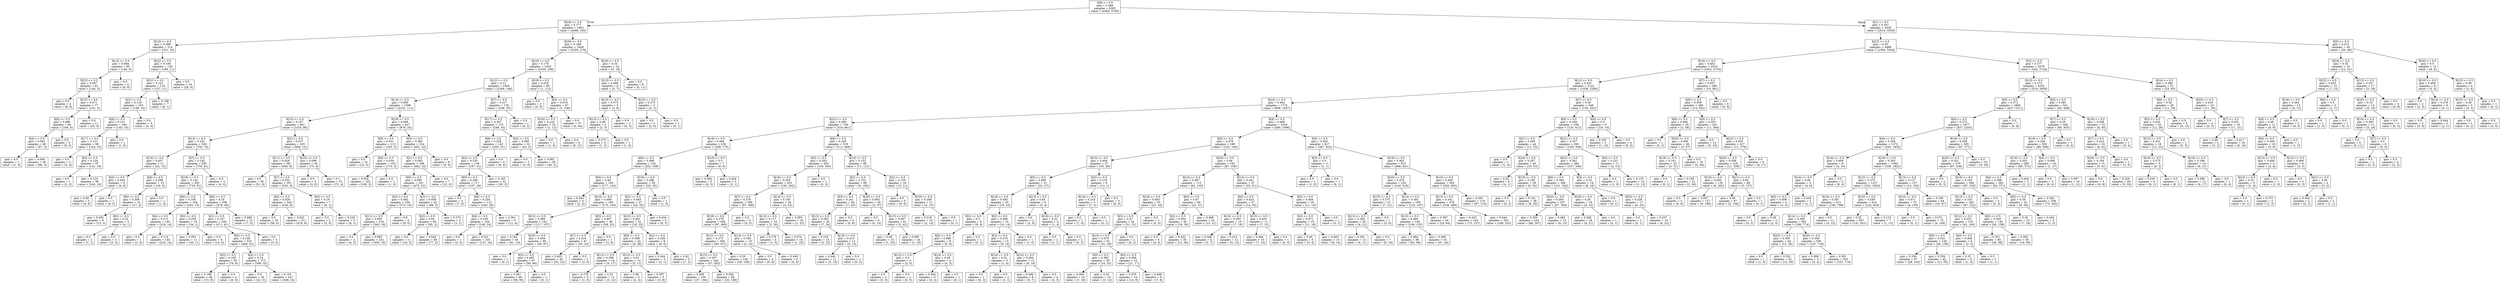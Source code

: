 digraph Tree {
node [shape=box] ;
0 [label="X[9] <= 0.5\ngini = 0.489\nsamples = 6393\nvalue = [4300, 5795]"] ;
1 [label="X[24] <= 0.5\ngini = 0.177\nsamples = 1863\nvalue = [2686, 292]"] ;
0 -> 1 [labeldistance=2.5, labelangle=45, headlabel="True"] ;
2 [label="X[13] <= 0.5\ngini = 0.088\nsamples = 214\nvalue = [331, 16]"] ;
1 -> 2 ;
3 [label="X[12] <= 0.5\ngini = 0.064\nsamples = 85\nvalue = [146, 5]"] ;
2 -> 3 ;
4 [label="X[23] <= 0.5\ngini = 0.067\nsamples = 81\nvalue = [140, 5]"] ;
3 -> 4 ;
5 [label="gini = 0.0\nsamples = 4\nvalue = [9, 0]"] ;
4 -> 5 ;
6 [label="X[15] <= 0.5\ngini = 0.071\nsamples = 77\nvalue = [131, 5]"] ;
4 -> 6 ;
7 [label="X[6] <= 0.5\ngini = 0.086\nsamples = 66\nvalue = [106, 5]"] ;
6 -> 7 ;
8 [label="X[4] <= 0.5\ngini = 0.093\nsamples = 60\nvalue = [97, 5]"] ;
7 -> 8 ;
9 [label="gini = 0.0\nsamples = 1\nvalue = [1, 0]"] ;
8 -> 9 ;
10 [label="gini = 0.094\nsamples = 59\nvalue = [96, 5]"] ;
8 -> 10 ;
11 [label="gini = 0.0\nsamples = 6\nvalue = [9, 0]"] ;
7 -> 11 ;
12 [label="gini = 0.0\nsamples = 11\nvalue = [25, 0]"] ;
6 -> 12 ;
13 [label="gini = 0.0\nsamples = 4\nvalue = [6, 0]"] ;
3 -> 13 ;
14 [label="X[22] <= 0.5\ngini = 0.106\nsamples = 129\nvalue = [185, 11]"] ;
2 -> 14 ;
15 [label="X[21] <= 0.5\ngini = 0.122\nsamples = 110\nvalue = [157, 11]"] ;
14 -> 15 ;
16 [label="X[2] <= 0.5\ngini = 0.118\nsamples = 103\nvalue = [149, 10]"] ;
15 -> 16 ;
17 [label="X[6] <= 0.5\ngini = 0.121\nsamples = 100\nvalue = [145, 10]"] ;
16 -> 17 ;
18 [label="X[17] <= 0.5\ngini = 0.121\nsamples = 99\nvalue = [144, 10]"] ;
17 -> 18 ;
19 [label="gini = 0.0\nsamples = 2\nvalue = [3, 0]"] ;
18 -> 19 ;
20 [label="X[4] <= 0.5\ngini = 0.124\nsamples = 97\nvalue = [141, 10]"] ;
18 -> 20 ;
21 [label="gini = 0.0\nsamples = 1\nvalue = [1, 0]"] ;
20 -> 21 ;
22 [label="gini = 0.124\nsamples = 96\nvalue = [140, 10]"] ;
20 -> 22 ;
23 [label="gini = 0.0\nsamples = 1\nvalue = [1, 0]"] ;
17 -> 23 ;
24 [label="gini = 0.0\nsamples = 3\nvalue = [4, 0]"] ;
16 -> 24 ;
25 [label="gini = 0.198\nsamples = 7\nvalue = [8, 1]"] ;
15 -> 25 ;
26 [label="gini = 0.0\nsamples = 19\nvalue = [28, 0]"] ;
14 -> 26 ;
27 [label="X[20] <= 0.5\ngini = 0.188\nsamples = 1649\nvalue = [2355, 276]"] ;
1 -> 27 ;
28 [label="X[10] <= 0.5\ngini = 0.178\nsamples = 1633\nvalue = [2350, 258]"] ;
27 -> 28 ;
29 [label="X[12] <= 0.5\ngini = 0.11\nsamples = 1564\nvalue = [2349, 146]"] ;
28 -> 29 ;
30 [label="X[14] <= 0.5\ngini = 0.095\nsamples = 1388\nvalue = [2101, 111]"] ;
29 -> 30 ;
31 [label="X[15] <= 0.5\ngini = 0.107\nsamples = 961\nvalue = [1425, 86]"] ;
30 -> 31 ;
32 [label="X[13] <= 0.5\ngini = 0.161\nsamples = 526\nvalue = [756, 73]"] ;
31 -> 32 ;
33 [label="X[19] <= 0.5\ngini = 0.457\nsamples = 21\nvalue = [22, 12]"] ;
32 -> 33 ;
34 [label="X[2] <= 0.5\ngini = 0.444\nsamples = 6\nvalue = [4, 8]"] ;
33 -> 34 ;
35 [label="gini = 0.48\nsamples = 5\nvalue = [4, 6]"] ;
34 -> 35 ;
36 [label="gini = 0.0\nsamples = 1\nvalue = [0, 2]"] ;
34 -> 36 ;
37 [label="X[8] <= 0.5\ngini = 0.298\nsamples = 15\nvalue = [18, 4]"] ;
33 -> 37 ;
38 [label="X[6] <= 0.5\ngini = 0.308\nsamples = 14\nvalue = [17, 4]"] ;
37 -> 38 ;
39 [label="gini = 0.305\nsamples = 9\nvalue = [13, 3]"] ;
38 -> 39 ;
40 [label="X[0] <= 0.5\ngini = 0.32\nsamples = 5\nvalue = [4, 1]"] ;
38 -> 40 ;
41 [label="gini = 0.5\nsamples = 2\nvalue = [1, 1]"] ;
40 -> 41 ;
42 [label="gini = 0.0\nsamples = 3\nvalue = [3, 0]"] ;
40 -> 42 ;
43 [label="gini = 0.0\nsamples = 1\nvalue = [1, 0]"] ;
37 -> 43 ;
44 [label="X[7] <= 0.5\ngini = 0.142\nsamples = 505\nvalue = [734, 61]"] ;
32 -> 44 ;
45 [label="X[19] <= 0.5\ngini = 0.142\nsamples = 502\nvalue = [730, 61]"] ;
44 -> 45 ;
46 [label="X[6] <= 0.5\ngini = 0.106\nsamples = 164\nvalue = [252, 15]"] ;
45 -> 46 ;
47 [label="X[4] <= 0.5\ngini = 0.113\nsamples = 145\nvalue = [218, 14]"] ;
46 -> 47 ;
48 [label="gini = 0.0\nsamples = 1\nvalue = [2, 0]"] ;
47 -> 48 ;
49 [label="gini = 0.114\nsamples = 144\nvalue = [216, 14]"] ;
47 -> 49 ;
50 [label="X[0] <= 0.5\ngini = 0.056\nsamples = 19\nvalue = [34, 1]"] ;
46 -> 50 ;
51 [label="gini = 0.091\nsamples = 11\nvalue = [20, 1]"] ;
50 -> 51 ;
52 [label="gini = 0.0\nsamples = 8\nvalue = [14, 0]"] ;
50 -> 52 ;
53 [label="X[8] <= 0.5\ngini = 0.16\nsamples = 338\nvalue = [478, 46]"] ;
45 -> 53 ;
54 [label="X[1] <= 0.5\ngini = 0.147\nsamples = 326\nvalue = [471, 41]"] ;
53 -> 54 ;
55 [label="X[0] <= 0.5\ngini = 0.148\nsamples = 323\nvalue = [468, 41]"] ;
54 -> 55 ;
56 [label="X[3] <= 0.5\ngini = 0.185\nsamples = 50\nvalue = [78, 9]"] ;
55 -> 56 ;
57 [label="gini = 0.198\nsamples = 46\nvalue = [72, 9]"] ;
56 -> 57 ;
58 [label="gini = 0.0\nsamples = 4\nvalue = [6, 0]"] ;
56 -> 58 ;
59 [label="X[4] <= 0.5\ngini = 0.14\nsamples = 273\nvalue = [390, 32]"] ;
55 -> 59 ;
60 [label="gini = 0.0\nsamples = 26\nvalue = [41, 0]"] ;
59 -> 60 ;
61 [label="gini = 0.154\nsamples = 247\nvalue = [349, 32]"] ;
59 -> 61 ;
62 [label="gini = 0.0\nsamples = 3\nvalue = [3, 0]"] ;
54 -> 62 ;
63 [label="gini = 0.486\nsamples = 12\nvalue = [7, 5]"] ;
53 -> 63 ;
64 [label="gini = 0.0\nsamples = 3\nvalue = [4, 0]"] ;
44 -> 64 ;
65 [label="X[2] <= 0.5\ngini = 0.037\nsamples = 435\nvalue = [669, 13]"] ;
31 -> 65 ;
66 [label="X[11] <= 0.5\ngini = 0.029\nsamples = 381\nvalue = [594, 9]"] ;
65 -> 66 ;
67 [label="gini = 0.0\nsamples = 30\nvalue = [51, 0]"] ;
66 -> 67 ;
68 [label="X[7] <= 0.5\ngini = 0.032\nsamples = 351\nvalue = [543, 9]"] ;
66 -> 68 ;
69 [label="X[4] <= 0.5\ngini = 0.029\nsamples = 344\nvalue = [534, 8]"] ;
68 -> 69 ;
70 [label="gini = 0.0\nsamples = 33\nvalue = [56, 0]"] ;
69 -> 70 ;
71 [label="gini = 0.032\nsamples = 311\nvalue = [478, 8]"] ;
69 -> 71 ;
72 [label="X[0] <= 0.5\ngini = 0.18\nsamples = 7\nvalue = [9, 1]"] ;
68 -> 72 ;
73 [label="gini = 0.0\nsamples = 2\nvalue = [3, 0]"] ;
72 -> 73 ;
74 [label="gini = 0.245\nsamples = 5\nvalue = [6, 1]"] ;
72 -> 74 ;
75 [label="X[19] <= 0.5\ngini = 0.096\nsamples = 54\nvalue = [75, 4]"] ;
65 -> 75 ;
76 [label="gini = 0.0\nsamples = 3\nvalue = [3, 0]"] ;
75 -> 76 ;
77 [label="gini = 0.1\nsamples = 51\nvalue = [72, 4]"] ;
75 -> 77 ;
78 [label="X[19] <= 0.5\ngini = 0.069\nsamples = 427\nvalue = [676, 25]"] ;
30 -> 78 ;
79 [label="X[0] <= 0.5\ngini = 0.031\nsamples = 113\nvalue = [185, 3]"] ;
78 -> 79 ;
80 [label="gini = 0.0\nsamples = 10\nvalue = [15, 0]"] ;
79 -> 80 ;
81 [label="X[6] <= 0.5\ngini = 0.034\nsamples = 103\nvalue = [170, 3]"] ;
79 -> 81 ;
82 [label="gini = 0.034\nsamples = 102\nvalue = [169, 3]"] ;
81 -> 82 ;
83 [label="gini = 0.0\nsamples = 1\nvalue = [1, 0]"] ;
81 -> 83 ;
84 [label="X[5] <= 0.5\ngini = 0.082\nsamples = 314\nvalue = [491, 22]"] ;
78 -> 84 ;
85 [label="X[1] <= 0.5\ngini = 0.083\nsamples = 308\nvalue = [482, 22]"] ;
84 -> 85 ;
86 [label="X[6] <= 0.5\ngini = 0.085\nsamples = 301\nvalue = [470, 22]"] ;
85 -> 86 ;
87 [label="X[3] <= 0.5\ngini = 0.092\nsamples = 239\nvalue = [372, 19]"] ;
86 -> 87 ;
88 [label="X[11] <= 0.5\ngini = 0.095\nsamples = 234\nvalue = [363, 19]"] ;
87 -> 88 ;
89 [label="gini = 0.0\nsamples = 2\nvalue = [4, 0]"] ;
88 -> 89 ;
90 [label="gini = 0.095\nsamples = 232\nvalue = [359, 19]"] ;
88 -> 90 ;
91 [label="gini = 0.0\nsamples = 5\nvalue = [9, 0]"] ;
87 -> 91 ;
92 [label="X[3] <= 0.5\ngini = 0.058\nsamples = 62\nvalue = [98, 3]"] ;
86 -> 92 ;
93 [label="X[2] <= 0.5\ngini = 0.04\nsamples = 60\nvalue = [95, 2]"] ;
92 -> 93 ;
94 [label="gini = 0.0\nsamples = 11\nvalue = [18, 0]"] ;
93 -> 94 ;
95 [label="gini = 0.049\nsamples = 49\nvalue = [77, 2]"] ;
93 -> 95 ;
96 [label="gini = 0.375\nsamples = 2\nvalue = [3, 1]"] ;
92 -> 96 ;
97 [label="gini = 0.0\nsamples = 7\nvalue = [12, 0]"] ;
85 -> 97 ;
98 [label="gini = 0.0\nsamples = 6\nvalue = [9, 0]"] ;
84 -> 98 ;
99 [label="X[7] <= 0.5\ngini = 0.217\nsamples = 176\nvalue = [248, 35]"] ;
29 -> 99 ;
100 [label="X[17] <= 0.5\ngini = 0.207\nsamples = 175\nvalue = [248, 33]"] ;
99 -> 100 ;
101 [label="X[8] <= 0.5\ngini = 0.228\nsamples = 143\nvalue = [205, 31]"] ;
100 -> 101 ;
102 [label="X[2] <= 0.5\ngini = 0.235\nsamples = 138\nvalue = [197, 31]"] ;
101 -> 102 ;
103 [label="X[0] <= 0.5\ngini = 0.246\nsamples = 117\nvalue = [167, 28]"] ;
102 -> 103 ;
104 [label="gini = 0.0\nsamples = 4\nvalue = [7, 0]"] ;
103 -> 104 ;
105 [label="X[6] <= 0.5\ngini = 0.254\nsamples = 113\nvalue = [160, 28]"] ;
103 -> 105 ;
106 [label="X[4] <= 0.5\ngini = 0.239\nsamples = 104\nvalue = [149, 24]"] ;
105 -> 106 ;
107 [label="gini = 0.0\nsamples = 1\nvalue = [2, 0]"] ;
106 -> 107 ;
108 [label="gini = 0.241\nsamples = 103\nvalue = [147, 24]"] ;
106 -> 108 ;
109 [label="gini = 0.391\nsamples = 9\nvalue = [11, 4]"] ;
105 -> 109 ;
110 [label="gini = 0.165\nsamples = 21\nvalue = [30, 3]"] ;
102 -> 110 ;
111 [label="gini = 0.0\nsamples = 5\nvalue = [8, 0]"] ;
101 -> 111 ;
112 [label="X[4] <= 0.5\ngini = 0.085\nsamples = 32\nvalue = [43, 2]"] ;
100 -> 112 ;
113 [label="gini = 0.0\nsamples = 3\nvalue = [3, 0]"] ;
112 -> 113 ;
114 [label="gini = 0.091\nsamples = 29\nvalue = [40, 2]"] ;
112 -> 114 ;
115 [label="gini = 0.0\nsamples = 1\nvalue = [0, 2]"] ;
99 -> 115 ;
116 [label="X[19] <= 0.5\ngini = 0.018\nsamples = 69\nvalue = [1, 112]"] ;
28 -> 116 ;
117 [label="gini = 0.0\nsamples = 2\nvalue = [0, 6]"] ;
116 -> 117 ;
118 [label="X[0] <= 0.5\ngini = 0.019\nsamples = 67\nvalue = [1, 106]"] ;
116 -> 118 ;
119 [label="X[16] <= 0.5\ngini = 0.142\nsamples = 10\nvalue = [1, 12]"] ;
118 -> 119 ;
120 [label="gini = 0.0\nsamples = 1\nvalue = [1, 0]"] ;
119 -> 120 ;
121 [label="gini = 0.0\nsamples = 9\nvalue = [0, 12]"] ;
119 -> 121 ;
122 [label="gini = 0.0\nsamples = 57\nvalue = [0, 94]"] ;
118 -> 122 ;
123 [label="X[16] <= 0.5\ngini = 0.34\nsamples = 16\nvalue = [5, 18]"] ;
27 -> 123 ;
124 [label="X[15] <= 0.5\ngini = 0.486\nsamples = 8\nvalue = [5, 7]"] ;
123 -> 124 ;
125 [label="X[10] <= 0.5\ngini = 0.375\nsamples = 5\nvalue = [2, 6]"] ;
124 -> 125 ;
126 [label="X[13] <= 0.5\ngini = 0.48\nsamples = 3\nvalue = [2, 3]"] ;
125 -> 126 ;
127 [label="gini = 0.375\nsamples = 2\nvalue = [1, 3]"] ;
126 -> 127 ;
128 [label="gini = 0.0\nsamples = 1\nvalue = [1, 0]"] ;
126 -> 128 ;
129 [label="gini = 0.0\nsamples = 2\nvalue = [0, 3]"] ;
125 -> 129 ;
130 [label="X[10] <= 0.5\ngini = 0.375\nsamples = 3\nvalue = [3, 1]"] ;
124 -> 130 ;
131 [label="gini = 0.0\nsamples = 2\nvalue = [3, 0]"] ;
130 -> 131 ;
132 [label="gini = 0.0\nsamples = 1\nvalue = [0, 1]"] ;
130 -> 132 ;
133 [label="gini = 0.0\nsamples = 8\nvalue = [0, 11]"] ;
123 -> 133 ;
134 [label="X[1] <= 0.5\ngini = 0.351\nsamples = 4530\nvalue = [1614, 5503]"] ;
0 -> 134 [labeldistance=2.5, labelangle=-45, headlabel="False"] ;
135 [label="X[23] <= 0.5\ngini = 0.35\nsamples = 4486\nvalue = [1594, 5454]"] ;
134 -> 135 ;
136 [label="X[16] <= 0.5\ngini = 0.402\nsamples = 2410\nvalue = [1052, 2730]"] ;
135 -> 136 ;
137 [label="X[12] <= 0.5\ngini = 0.431\nsamples = 2122\nvalue = [1038, 2269]"] ;
136 -> 137 ;
138 [label="X[24] <= 0.5\ngini = 0.442\nsamples = 1774\nvalue = [908, 1847]"] ;
137 -> 138 ;
139 [label="X[22] <= 0.5\ngini = 0.399\nsamples = 758\nvalue = [319, 841]"] ;
138 -> 139 ;
140 [label="X[18] <= 0.5\ngini = 0.496\nsamples = 239\nvalue = [208, 175]"] ;
139 -> 140 ;
141 [label="X[6] <= 0.5\ngini = 0.496\nsamples = 232\nvalue = [202, 169]"] ;
140 -> 141 ;
142 [label="X[0] <= 0.5\ngini = 0.49\nsamples = 194\nvalue = [177, 134]"] ;
141 -> 142 ;
143 [label="gini = 0.444\nsamples = 4\nvalue = [2, 4]"] ;
142 -> 143 ;
144 [label="X[14] <= 0.5\ngini = 0.489\nsamples = 190\nvalue = [175, 130]"] ;
142 -> 144 ;
145 [label="X[13] <= 0.5\ngini = 0.499\nsamples = 142\nvalue = [117, 107]"] ;
144 -> 145 ;
146 [label="gini = 0.242\nsamples = 44\nvalue = [61, 10]"] ;
145 -> 146 ;
147 [label="X[20] <= 0.5\ngini = 0.464\nsamples = 98\nvalue = [56, 97]"] ;
145 -> 147 ;
148 [label="gini = 0.0\nsamples = 1\nvalue = [0, 1]"] ;
147 -> 148 ;
149 [label="X[5] <= 0.5\ngini = 0.465\nsamples = 97\nvalue = [56, 96]"] ;
147 -> 149 ;
150 [label="gini = 0.467\nsamples = 96\nvalue = [56, 95]"] ;
149 -> 150 ;
151 [label="gini = 0.0\nsamples = 1\nvalue = [0, 1]"] ;
149 -> 151 ;
152 [label="X[5] <= 0.5\ngini = 0.407\nsamples = 48\nvalue = [58, 23]"] ;
144 -> 152 ;
153 [label="X[7] <= 0.5\ngini = 0.416\nsamples = 47\nvalue = [55, 23]"] ;
152 -> 153 ;
154 [label="gini = 0.425\nsamples = 45\nvalue = [52, 23]"] ;
153 -> 154 ;
155 [label="gini = 0.0\nsamples = 2\nvalue = [3, 0]"] ;
153 -> 155 ;
156 [label="gini = 0.0\nsamples = 1\nvalue = [3, 0]"] ;
152 -> 156 ;
157 [label="X[19] <= 0.5\ngini = 0.486\nsamples = 38\nvalue = [25, 35]"] ;
141 -> 157 ;
158 [label="X[3] <= 0.5\ngini = 0.483\nsamples = 37\nvalue = [24, 35]"] ;
157 -> 158 ;
159 [label="X[15] <= 0.5\ngini = 0.461\nsamples = 32\nvalue = [18, 32]"] ;
158 -> 159 ;
160 [label="X[0] <= 0.5\ngini = 0.368\nsamples = 24\nvalue = [9, 28]"] ;
159 -> 160 ;
161 [label="X[13] <= 0.5\ngini = 0.308\nsamples = 14\nvalue = [4, 17]"] ;
160 -> 161 ;
162 [label="gini = 0.278\nsamples = 3\nvalue = [1, 5]"] ;
161 -> 162 ;
163 [label="gini = 0.32\nsamples = 11\nvalue = [3, 12]"] ;
161 -> 163 ;
164 [label="X[13] <= 0.5\ngini = 0.43\nsamples = 10\nvalue = [5, 11]"] ;
160 -> 164 ;
165 [label="gini = 0.48\nsamples = 5\nvalue = [2, 3]"] ;
164 -> 165 ;
166 [label="gini = 0.397\nsamples = 5\nvalue = [3, 8]"] ;
164 -> 166 ;
167 [label="X[2] <= 0.5\ngini = 0.426\nsamples = 8\nvalue = [9, 4]"] ;
159 -> 167 ;
168 [label="gini = 0.444\nsamples = 3\nvalue = [2, 1]"] ;
167 -> 168 ;
169 [label="gini = 0.42\nsamples = 5\nvalue = [7, 3]"] ;
167 -> 169 ;
170 [label="gini = 0.444\nsamples = 5\nvalue = [6, 3]"] ;
158 -> 170 ;
171 [label="gini = 0.0\nsamples = 1\nvalue = [1, 0]"] ;
157 -> 171 ;
172 [label="X[15] <= 0.5\ngini = 0.5\nsamples = 7\nvalue = [6, 6]"] ;
140 -> 172 ;
173 [label="gini = 0.494\nsamples = 5\nvalue = [4, 5]"] ;
172 -> 173 ;
174 [label="gini = 0.444\nsamples = 2\nvalue = [2, 1]"] ;
172 -> 174 ;
175 [label="X[6] <= 0.5\ngini = 0.245\nsamples = 519\nvalue = [111, 666]"] ;
139 -> 175 ;
176 [label="X[5] <= 0.5\ngini = 0.262\nsamples = 434\nvalue = [100, 545]"] ;
175 -> 176 ;
177 [label="X[18] <= 0.5\ngini = 0.263\nsamples = 433\nvalue = [100, 542]"] ;
176 -> 177 ;
178 [label="X[7] <= 0.5\ngini = 0.276\nsamples = 399\nvalue = [97, 490]"] ;
177 -> 178 ;
179 [label="X[19] <= 0.5\ngini = 0.278\nsamples = 394\nvalue = [97, 485]"] ;
178 -> 179 ;
180 [label="X[13] <= 0.5\ngini = 0.275\nsamples = 384\nvalue = [93, 471]"] ;
179 -> 180 ;
181 [label="X[15] <= 0.5\ngini = 0.267\nsamples = 244\nvalue = [57, 302]"] ;
180 -> 181 ;
182 [label="gini = 0.269\nsamples = 156\nvalue = [37, 194]"] ;
181 -> 182 ;
183 [label="gini = 0.264\nsamples = 88\nvalue = [20, 108]"] ;
181 -> 183 ;
184 [label="gini = 0.29\nsamples = 140\nvalue = [36, 169]"] ;
180 -> 184 ;
185 [label="X[14] <= 0.5\ngini = 0.346\nsamples = 10\nvalue = [4, 14]"] ;
179 -> 185 ;
186 [label="gini = 0.0\nsamples = 4\nvalue = [0, 6]"] ;
185 -> 186 ;
187 [label="gini = 0.444\nsamples = 6\nvalue = [4, 8]"] ;
185 -> 187 ;
188 [label="gini = 0.0\nsamples = 5\nvalue = [0, 5]"] ;
178 -> 188 ;
189 [label="X[14] <= 0.5\ngini = 0.103\nsamples = 34\nvalue = [3, 52]"] ;
177 -> 189 ;
190 [label="X[13] <= 0.5\ngini = 0.117\nsamples = 18\nvalue = [2, 30]"] ;
189 -> 190 ;
191 [label="gini = 0.278\nsamples = 4\nvalue = [1, 5]"] ;
190 -> 191 ;
192 [label="gini = 0.074\nsamples = 14\nvalue = [1, 25]"] ;
190 -> 192 ;
193 [label="gini = 0.083\nsamples = 16\nvalue = [1, 22]"] ;
189 -> 193 ;
194 [label="gini = 0.0\nsamples = 1\nvalue = [0, 3]"] ;
176 -> 194 ;
195 [label="X[15] <= 0.5\ngini = 0.153\nsamples = 85\nvalue = [11, 121]"] ;
175 -> 195 ;
196 [label="X[2] <= 0.5\ngini = 0.152\nsamples = 69\nvalue = [9, 100]"] ;
195 -> 196 ;
197 [label="X[3] <= 0.5\ngini = 0.241\nsamples = 30\nvalue = [7, 43]"] ;
196 -> 197 ;
198 [label="X[13] <= 0.5\ngini = 0.283\nsamples = 26\nvalue = [7, 34]"] ;
197 -> 198 ;
199 [label="gini = 0.153\nsamples = 14\nvalue = [2, 22]"] ;
198 -> 199 ;
200 [label="X[18] <= 0.5\ngini = 0.415\nsamples = 12\nvalue = [5, 12]"] ;
198 -> 200 ;
201 [label="gini = 0.444\nsamples = 11\nvalue = [5, 10]"] ;
200 -> 201 ;
202 [label="gini = 0.0\nsamples = 1\nvalue = [0, 2]"] ;
200 -> 202 ;
203 [label="gini = 0.0\nsamples = 4\nvalue = [0, 9]"] ;
197 -> 203 ;
204 [label="X[20] <= 0.5\ngini = 0.065\nsamples = 39\nvalue = [2, 57]"] ;
196 -> 204 ;
205 [label="gini = 0.0\nsamples = 8\nvalue = [0, 15]"] ;
204 -> 205 ;
206 [label="X[13] <= 0.5\ngini = 0.087\nsamples = 31\nvalue = [2, 42]"] ;
204 -> 206 ;
207 [label="gini = 0.08\nsamples = 15\nvalue = [1, 23]"] ;
206 -> 207 ;
208 [label="gini = 0.095\nsamples = 16\nvalue = [1, 19]"] ;
206 -> 208 ;
209 [label="X[2] <= 0.5\ngini = 0.159\nsamples = 16\nvalue = [2, 21]"] ;
195 -> 209 ;
210 [label="gini = 0.0\nsamples = 5\nvalue = [0, 6]"] ;
209 -> 210 ;
211 [label="X[18] <= 0.5\ngini = 0.208\nsamples = 11\nvalue = [2, 15]"] ;
209 -> 211 ;
212 [label="gini = 0.219\nsamples = 10\nvalue = [2, 14]"] ;
211 -> 212 ;
213 [label="gini = 0.0\nsamples = 1\nvalue = [0, 1]"] ;
211 -> 213 ;
214 [label="X[4] <= 0.5\ngini = 0.466\nsamples = 1016\nvalue = [589, 1006]"] ;
138 -> 214 ;
215 [label="X[6] <= 0.5\ngini = 0.479\nsamples = 199\nvalue = [122, 184]"] ;
214 -> 215 ;
216 [label="X[15] <= 0.5\ngini = 0.494\nsamples = 37\nvalue = [35, 28]"] ;
215 -> 216 ;
217 [label="X[5] <= 0.5\ngini = 0.495\nsamples = 31\nvalue = [22, 27]"] ;
216 -> 217 ;
218 [label="X[19] <= 0.5\ngini = 0.495\nsamples = 25\nvalue = [19, 23]"] ;
217 -> 218 ;
219 [label="X[2] <= 0.5\ngini = 0.5\nsamples = 9\nvalue = [9, 9]"] ;
218 -> 219 ;
220 [label="X[0] <= 0.5\ngini = 0.498\nsamples = 8\nvalue = [9, 8]"] ;
219 -> 220 ;
221 [label="X[13] <= 0.5\ngini = 0.5\nsamples = 4\nvalue = [5, 5]"] ;
220 -> 221 ;
222 [label="gini = 0.0\nsamples = 2\nvalue = [5, 0]"] ;
221 -> 222 ;
223 [label="gini = 0.0\nsamples = 2\nvalue = [0, 5]"] ;
221 -> 223 ;
224 [label="X[14] <= 0.5\ngini = 0.49\nsamples = 4\nvalue = [4, 3]"] ;
220 -> 224 ;
225 [label="gini = 0.444\nsamples = 3\nvalue = [4, 2]"] ;
224 -> 225 ;
226 [label="gini = 0.0\nsamples = 1\nvalue = [0, 1]"] ;
224 -> 226 ;
227 [label="gini = 0.0\nsamples = 1\nvalue = [0, 1]"] ;
219 -> 227 ;
228 [label="X[2] <= 0.5\ngini = 0.486\nsamples = 16\nvalue = [10, 14]"] ;
218 -> 228 ;
229 [label="X[3] <= 0.5\ngini = 0.476\nsamples = 15\nvalue = [9, 14]"] ;
228 -> 229 ;
230 [label="X[14] <= 0.5\ngini = 0.32\nsamples = 3\nvalue = [1, 4]"] ;
229 -> 230 ;
231 [label="gini = 0.0\nsamples = 1\nvalue = [0, 3]"] ;
230 -> 231 ;
232 [label="gini = 0.5\nsamples = 2\nvalue = [1, 1]"] ;
230 -> 232 ;
233 [label="X[14] <= 0.5\ngini = 0.494\nsamples = 12\nvalue = [8, 10]"] ;
229 -> 233 ;
234 [label="gini = 0.486\nsamples = 8\nvalue = [5, 7]"] ;
233 -> 234 ;
235 [label="gini = 0.5\nsamples = 4\nvalue = [3, 3]"] ;
233 -> 235 ;
236 [label="gini = 0.0\nsamples = 1\nvalue = [1, 0]"] ;
228 -> 236 ;
237 [label="X[13] <= 0.5\ngini = 0.49\nsamples = 6\nvalue = [3, 4]"] ;
217 -> 237 ;
238 [label="gini = 0.0\nsamples = 2\nvalue = [2, 0]"] ;
237 -> 238 ;
239 [label="X[19] <= 0.5\ngini = 0.32\nsamples = 4\nvalue = [1, 4]"] ;
237 -> 239 ;
240 [label="gini = 0.5\nsamples = 2\nvalue = [1, 1]"] ;
239 -> 240 ;
241 [label="gini = 0.0\nsamples = 2\nvalue = [0, 3]"] ;
239 -> 241 ;
242 [label="X[3] <= 0.5\ngini = 0.133\nsamples = 6\nvalue = [13, 1]"] ;
216 -> 242 ;
243 [label="X[19] <= 0.5\ngini = 0.219\nsamples = 3\nvalue = [7, 1]"] ;
242 -> 243 ;
244 [label="gini = 0.0\nsamples = 2\nvalue = [7, 0]"] ;
243 -> 244 ;
245 [label="gini = 0.0\nsamples = 1\nvalue = [0, 1]"] ;
243 -> 245 ;
246 [label="gini = 0.0\nsamples = 3\nvalue = [6, 0]"] ;
242 -> 246 ;
247 [label="X[20] <= 0.5\ngini = 0.46\nsamples = 162\nvalue = [87, 156]"] ;
215 -> 247 ;
248 [label="X[13] <= 0.5\ngini = 0.467\nsamples = 115\nvalue = [62, 105]"] ;
247 -> 248 ;
249 [label="X[18] <= 0.5\ngini = 0.463\nsamples = 55\nvalue = [31, 54]"] ;
248 -> 249 ;
250 [label="X[3] <= 0.5\ngini = 0.47\nsamples = 54\nvalue = [31, 51]"] ;
249 -> 250 ;
251 [label="X[15] <= 0.5\ngini = 0.475\nsamples = 52\nvalue = [31, 49]"] ;
250 -> 251 ;
252 [label="X[0] <= 0.5\ngini = 0.363\nsamples = 29\nvalue = [10, 32]"] ;
251 -> 252 ;
253 [label="gini = 0.384\nsamples = 19\nvalue = [7, 20]"] ;
252 -> 253 ;
254 [label="gini = 0.32\nsamples = 10\nvalue = [3, 12]"] ;
252 -> 254 ;
255 [label="X[0] <= 0.5\ngini = 0.494\nsamples = 23\nvalue = [21, 17]"] ;
251 -> 255 ;
256 [label="gini = 0.476\nsamples = 14\nvalue = [14, 9]"] ;
255 -> 256 ;
257 [label="gini = 0.498\nsamples = 9\nvalue = [7, 8]"] ;
255 -> 257 ;
258 [label="gini = 0.0\nsamples = 2\nvalue = [0, 2]"] ;
250 -> 258 ;
259 [label="gini = 0.0\nsamples = 1\nvalue = [0, 3]"] ;
249 -> 259 ;
260 [label="X[0] <= 0.5\ngini = 0.47\nsamples = 60\nvalue = [31, 51]"] ;
248 -> 260 ;
261 [label="X[2] <= 0.5\ngini = 0.454\nsamples = 36\nvalue = [16, 30]"] ;
260 -> 261 ;
262 [label="gini = 0.5\nsamples = 6\nvalue = [4, 4]"] ;
261 -> 262 ;
263 [label="gini = 0.432\nsamples = 30\nvalue = [12, 26]"] ;
261 -> 263 ;
264 [label="gini = 0.486\nsamples = 24\nvalue = [15, 21]"] ;
260 -> 264 ;
265 [label="X[13] <= 0.5\ngini = 0.441\nsamples = 47\nvalue = [25, 51]"] ;
247 -> 265 ;
266 [label="X[0] <= 0.5\ngini = 0.423\nsamples = 27\nvalue = [14, 32]"] ;
265 -> 266 ;
267 [label="X[14] <= 0.5\ngini = 0.393\nsamples = 16\nvalue = [7, 19]"] ;
266 -> 267 ;
268 [label="gini = 0.346\nsamples = 4\nvalue = [2, 7]"] ;
267 -> 268 ;
269 [label="gini = 0.415\nsamples = 12\nvalue = [5, 12]"] ;
267 -> 269 ;
270 [label="X[15] <= 0.5\ngini = 0.455\nsamples = 11\nvalue = [7, 13]"] ;
266 -> 270 ;
271 [label="gini = 0.484\nsamples = 10\nvalue = [7, 10]"] ;
270 -> 271 ;
272 [label="gini = 0.0\nsamples = 1\nvalue = [0, 3]"] ;
270 -> 272 ;
273 [label="X[3] <= 0.5\ngini = 0.464\nsamples = 20\nvalue = [11, 19]"] ;
265 -> 273 ;
274 [label="X[2] <= 0.5\ngini = 0.471\nsamples = 19\nvalue = [11, 18]"] ;
273 -> 274 ;
275 [label="gini = 0.49\nsamples = 6\nvalue = [3, 4]"] ;
274 -> 275 ;
276 [label="gini = 0.463\nsamples = 13\nvalue = [8, 14]"] ;
274 -> 276 ;
277 [label="gini = 0.0\nsamples = 1\nvalue = [0, 1]"] ;
273 -> 277 ;
278 [label="X[0] <= 0.5\ngini = 0.462\nsamples = 817\nvalue = [467, 822]"] ;
214 -> 278 ;
279 [label="X[3] <= 0.5\ngini = 0.5\nsamples = 2\nvalue = [1, 1]"] ;
278 -> 279 ;
280 [label="gini = 0.0\nsamples = 1\nvalue = [1, 0]"] ;
279 -> 280 ;
281 [label="gini = 0.0\nsamples = 1\nvalue = [0, 1]"] ;
279 -> 281 ;
282 [label="X[19] <= 0.5\ngini = 0.462\nsamples = 815\nvalue = [466, 821]"] ;
278 -> 282 ;
283 [label="X[20] <= 0.5\ngini = 0.476\nsamples = 220\nvalue = [140, 218]"] ;
282 -> 283 ;
284 [label="X[15] <= 0.5\ngini = 0.375\nsamples = 21\nvalue = [7, 21]"] ;
283 -> 284 ;
285 [label="X[13] <= 0.5\ngini = 0.269\nsamples = 20\nvalue = [4, 21]"] ;
284 -> 285 ;
286 [label="gini = 0.391\nsamples = 13\nvalue = [4, 11]"] ;
285 -> 286 ;
287 [label="gini = 0.0\nsamples = 7\nvalue = [0, 10]"] ;
285 -> 287 ;
288 [label="gini = 0.0\nsamples = 1\nvalue = [3, 0]"] ;
284 -> 288 ;
289 [label="X[14] <= 0.5\ngini = 0.481\nsamples = 199\nvalue = [133, 197]"] ;
283 -> 289 ;
290 [label="X[15] <= 0.5\ngini = 0.495\nsamples = 149\nvalue = [109, 133]"] ;
289 -> 290 ;
291 [label="gini = 0.484\nsamples = 96\nvalue = [62, 89]"] ;
290 -> 291 ;
292 [label="gini = 0.499\nsamples = 53\nvalue = [47, 44]"] ;
290 -> 292 ;
293 [label="gini = 0.397\nsamples = 50\nvalue = [24, 64]"] ;
289 -> 293 ;
294 [label="X[15] <= 0.5\ngini = 0.456\nsamples = 595\nvalue = [326, 603]"] ;
282 -> 294 ;
295 [label="X[13] <= 0.5\ngini = 0.441\nsamples = 476\nvalue = [239, 489]"] ;
294 -> 295 ;
296 [label="gini = 0.433\nsamples = 144\nvalue = [73, 157]"] ;
295 -> 296 ;
297 [label="gini = 0.444\nsamples = 332\nvalue = [166, 332]"] ;
295 -> 297 ;
298 [label="gini = 0.491\nsamples = 119\nvalue = [87, 114]"] ;
294 -> 298 ;
299 [label="X[7] <= 0.5\ngini = 0.36\nsamples = 348\nvalue = [130, 422]"] ;
137 -> 299 ;
300 [label="X[0] <= 0.5\ngini = 0.349\nsamples = 339\nvalue = [120, 412]"] ;
299 -> 300 ;
301 [label="X[2] <= 0.5\ngini = 0.285\nsamples = 44\nvalue = [11, 53]"] ;
300 -> 301 ;
302 [label="gini = 0.0\nsamples = 1\nvalue = [1, 0]"] ;
301 -> 302 ;
303 [label="X[24] <= 0.5\ngini = 0.267\nsamples = 43\nvalue = [10, 53]"] ;
301 -> 303 ;
304 [label="gini = 0.32\nsamples = 4\nvalue = [4, 1]"] ;
303 -> 304 ;
305 [label="X[19] <= 0.5\ngini = 0.185\nsamples = 39\nvalue = [6, 52]"] ;
303 -> 305 ;
306 [label="gini = 0.0\nsamples = 1\nvalue = [0, 2]"] ;
305 -> 306 ;
307 [label="gini = 0.191\nsamples = 38\nvalue = [6, 50]"] ;
305 -> 307 ;
308 [label="X[21] <= 0.5\ngini = 0.357\nsamples = 295\nvalue = [109, 359]"] ;
300 -> 308 ;
309 [label="X[22] <= 0.5\ngini = 0.361\nsamples = 284\nvalue = [107, 346]"] ;
308 -> 309 ;
310 [label="X[6] <= 0.5\ngini = 0.364\nsamples = 266\nvalue = [101, 322]"] ;
309 -> 310 ;
311 [label="X[20] <= 0.5\ngini = 0.369\nsamples = 247\nvalue = [97, 300]"] ;
310 -> 311 ;
312 [label="gini = 0.359\nsamples = 234\nvalue = [88, 287]"] ;
311 -> 312 ;
313 [label="gini = 0.483\nsamples = 13\nvalue = [9, 13]"] ;
311 -> 313 ;
314 [label="X[20] <= 0.5\ngini = 0.26\nsamples = 19\nvalue = [4, 22]"] ;
310 -> 314 ;
315 [label="gini = 0.269\nsamples = 18\nvalue = [4, 21]"] ;
314 -> 315 ;
316 [label="gini = 0.0\nsamples = 1\nvalue = [0, 1]"] ;
314 -> 316 ;
317 [label="X[4] <= 0.5\ngini = 0.32\nsamples = 18\nvalue = [6, 24]"] ;
309 -> 317 ;
318 [label="gini = 0.0\nsamples = 1\nvalue = [0, 1]"] ;
317 -> 318 ;
319 [label="X[20] <= 0.5\ngini = 0.328\nsamples = 17\nvalue = [6, 23]"] ;
317 -> 319 ;
320 [label="gini = 0.0\nsamples = 1\nvalue = [0, 1]"] ;
319 -> 320 ;
321 [label="gini = 0.337\nsamples = 16\nvalue = [6, 22]"] ;
319 -> 321 ;
322 [label="X[4] <= 0.5\ngini = 0.231\nsamples = 11\nvalue = [2, 13]"] ;
308 -> 322 ;
323 [label="gini = 0.0\nsamples = 1\nvalue = [1, 0]"] ;
322 -> 323 ;
324 [label="gini = 0.133\nsamples = 10\nvalue = [1, 13]"] ;
322 -> 324 ;
325 [label="X[0] <= 0.5\ngini = 0.5\nsamples = 9\nvalue = [10, 10]"] ;
299 -> 325 ;
326 [label="gini = 0.165\nsamples = 5\nvalue = [1, 10]"] ;
325 -> 326 ;
327 [label="gini = 0.0\nsamples = 4\nvalue = [9, 0]"] ;
325 -> 327 ;
328 [label="X[7] <= 0.5\ngini = 0.057\nsamples = 288\nvalue = [14, 461]"] ;
136 -> 328 ;
329 [label="X[0] <= 0.5\ngini = 0.058\nsamples = 280\nvalue = [14, 452]"] ;
328 -> 329 ;
330 [label="X[6] <= 0.5\ngini = 0.094\nsamples = 39\nvalue = [3, 58]"] ;
329 -> 330 ;
331 [label="gini = 0.0\nsamples = 1\nvalue = [0, 1]"] ;
330 -> 331 ;
332 [label="X[20] <= 0.5\ngini = 0.095\nsamples = 38\nvalue = [3, 57]"] ;
330 -> 332 ;
333 [label="X[19] <= 0.5\ngini = 0.161\nsamples = 22\nvalue = [3, 31]"] ;
332 -> 333 ;
334 [label="gini = 0.0\nsamples = 1\nvalue = [0, 1]"] ;
333 -> 334 ;
335 [label="gini = 0.165\nsamples = 21\nvalue = [3, 30]"] ;
333 -> 335 ;
336 [label="gini = 0.0\nsamples = 16\nvalue = [0, 26]"] ;
332 -> 336 ;
337 [label="X[4] <= 0.5\ngini = 0.053\nsamples = 241\nvalue = [11, 394]"] ;
329 -> 337 ;
338 [label="gini = 0.0\nsamples = 14\nvalue = [0, 18]"] ;
337 -> 338 ;
339 [label="X[22] <= 0.5\ngini = 0.055\nsamples = 227\nvalue = [11, 376]"] ;
337 -> 339 ;
340 [label="X[20] <= 0.5\ngini = 0.058\nsamples = 218\nvalue = [11, 359]"] ;
339 -> 340 ;
341 [label="X[19] <= 0.5\ngini = 0.056\nsamples = 130\nvalue = [6, 202]"] ;
340 -> 341 ;
342 [label="gini = 0.0\nsamples = 3\nvalue = [0, 4]"] ;
341 -> 342 ;
343 [label="gini = 0.057\nsamples = 127\nvalue = [6, 198]"] ;
341 -> 343 ;
344 [label="X[21] <= 0.5\ngini = 0.06\nsamples = 88\nvalue = [5, 157]"] ;
340 -> 344 ;
345 [label="gini = 0.06\nsamples = 87\nvalue = [5, 156]"] ;
344 -> 345 ;
346 [label="gini = 0.0\nsamples = 1\nvalue = [0, 1]"] ;
344 -> 346 ;
347 [label="gini = 0.0\nsamples = 9\nvalue = [0, 17]"] ;
339 -> 347 ;
348 [label="gini = 0.0\nsamples = 8\nvalue = [0, 9]"] ;
328 -> 348 ;
349 [label="X[3] <= 0.5\ngini = 0.277\nsamples = 2076\nvalue = [542, 2724]"] ;
135 -> 349 ;
350 [label="X[15] <= 0.5\ngini = 0.273\nsamples = 2025\nvalue = [519, 2659]"] ;
349 -> 350 ;
351 [label="X[5] <= 0.5\ngini = 0.271\nsamples = 1684\nvalue = [427, 2211]"] ;
350 -> 351 ;
352 [label="X[6] <= 0.5\ngini = 0.272\nsamples = 1677\nvalue = [427, 2203]"] ;
351 -> 352 ;
353 [label="X[4] <= 0.5\ngini = 0.264\nsamples = 1372\nvalue = [340, 1832]"] ;
352 -> 353 ;
354 [label="X[18] <= 0.5\ngini = 0.408\nsamples = 8\nvalue = [4, 10]"] ;
353 -> 354 ;
355 [label="X[14] <= 0.5\ngini = 0.48\nsamples = 6\nvalue = [4, 6]"] ;
354 -> 355 ;
356 [label="X[0] <= 0.5\ngini = 0.408\nsamples = 4\nvalue = [2, 5]"] ;
355 -> 356 ;
357 [label="gini = 0.0\nsamples = 1\nvalue = [0, 2]"] ;
356 -> 357 ;
358 [label="gini = 0.48\nsamples = 3\nvalue = [2, 3]"] ;
356 -> 358 ;
359 [label="gini = 0.444\nsamples = 2\nvalue = [2, 1]"] ;
355 -> 359 ;
360 [label="gini = 0.0\nsamples = 2\nvalue = [0, 4]"] ;
354 -> 360 ;
361 [label="X[18] <= 0.5\ngini = 0.263\nsamples = 1364\nvalue = [336, 1822]"] ;
353 -> 361 ;
362 [label="X[13] <= 0.5\ngini = 0.275\nsamples = 1227\nvalue = [322, 1630]"] ;
361 -> 362 ;
363 [label="X[16] <= 0.5\ngini = 0.301\nsamples = 613\nvalue = [180, 796]"] ;
362 -> 363 ;
364 [label="X[14] <= 0.5\ngini = 0.306\nsamples = 602\nvalue = [180, 774]"] ;
363 -> 364 ;
365 [label="X[20] <= 0.5\ngini = 0.306\nsamples = 44\nvalue = [13, 56]"] ;
364 -> 365 ;
366 [label="gini = 0.0\nsamples = 1\nvalue = [1, 0]"] ;
365 -> 366 ;
367 [label="gini = 0.291\nsamples = 43\nvalue = [12, 56]"] ;
365 -> 367 ;
368 [label="X[20] <= 0.5\ngini = 0.306\nsamples = 558\nvalue = [167, 718]"] ;
364 -> 368 ;
369 [label="gini = 0.494\nsamples = 5\nvalue = [5, 4]"] ;
368 -> 369 ;
370 [label="gini = 0.301\nsamples = 553\nvalue = [162, 714]"] ;
368 -> 370 ;
371 [label="gini = 0.0\nsamples = 11\nvalue = [0, 22]"] ;
363 -> 371 ;
372 [label="X[19] <= 0.5\ngini = 0.249\nsamples = 614\nvalue = [142, 834]"] ;
362 -> 372 ;
373 [label="gini = 0.25\nsamples = 607\nvalue = [141, 821]"] ;
372 -> 373 ;
374 [label="gini = 0.133\nsamples = 7\nvalue = [1, 13]"] ;
372 -> 374 ;
375 [label="X[13] <= 0.5\ngini = 0.127\nsamples = 137\nvalue = [14, 192]"] ;
361 -> 375 ;
376 [label="X[14] <= 0.5\ngini = 0.071\nsamples = 73\nvalue = [4, 105]"] ;
375 -> 376 ;
377 [label="gini = 0.0\nsamples = 1\nvalue = [0, 1]"] ;
376 -> 377 ;
378 [label="gini = 0.071\nsamples = 72\nvalue = [4, 104]"] ;
376 -> 378 ;
379 [label="gini = 0.185\nsamples = 64\nvalue = [10, 87]"] ;
375 -> 379 ;
380 [label="X[18] <= 0.5\ngini = 0.308\nsamples = 305\nvalue = [87, 371]"] ;
352 -> 380 ;
381 [label="X[20] <= 0.5\ngini = 0.331\nsamples = 270\nvalue = [87, 328]"] ;
380 -> 381 ;
382 [label="gini = 0.0\nsamples = 2\nvalue = [0, 3]"] ;
381 -> 382 ;
383 [label="X[16] <= 0.5\ngini = 0.333\nsamples = 268\nvalue = [87, 325]"] ;
381 -> 383 ;
384 [label="X[13] <= 0.5\ngini = 0.335\nsamples = 265\nvalue = [87, 322]"] ;
383 -> 384 ;
385 [label="X[12] <= 0.5\ngini = 0.325\nsamples = 135\nvalue = [42, 164]"] ;
384 -> 385 ;
386 [label="X[0] <= 0.5\ngini = 0.321\nsamples = 129\nvalue = [40, 159]"] ;
385 -> 386 ;
387 [label="gini = 0.334\nsamples = 87\nvalue = [28, 104]"] ;
386 -> 387 ;
388 [label="gini = 0.294\nsamples = 42\nvalue = [12, 55]"] ;
386 -> 388 ;
389 [label="X[0] <= 0.5\ngini = 0.408\nsamples = 6\nvalue = [2, 5]"] ;
385 -> 389 ;
390 [label="gini = 0.32\nsamples = 4\nvalue = [1, 4]"] ;
389 -> 390 ;
391 [label="gini = 0.5\nsamples = 2\nvalue = [1, 1]"] ;
389 -> 391 ;
392 [label="X[0] <= 0.5\ngini = 0.345\nsamples = 130\nvalue = [45, 158]"] ;
384 -> 392 ;
393 [label="gini = 0.331\nsamples = 80\nvalue = [26, 98]"] ;
392 -> 393 ;
394 [label="gini = 0.365\nsamples = 50\nvalue = [19, 60]"] ;
392 -> 394 ;
395 [label="gini = 0.0\nsamples = 3\nvalue = [0, 3]"] ;
383 -> 395 ;
396 [label="gini = 0.0\nsamples = 35\nvalue = [0, 43]"] ;
380 -> 396 ;
397 [label="gini = 0.0\nsamples = 7\nvalue = [0, 8]"] ;
351 -> 397 ;
398 [label="X[2] <= 0.5\ngini = 0.283\nsamples = 341\nvalue = [92, 448]"] ;
350 -> 398 ;
399 [label="X[7] <= 0.5\ngini = 0.29\nsamples = 308\nvalue = [86, 403]"] ;
398 -> 399 ;
400 [label="X[18] <= 0.5\ngini = 0.292\nsamples = 305\nvalue = [86, 399]"] ;
399 -> 400 ;
401 [label="X[19] <= 0.5\ngini = 0.303\nsamples = 286\nvalue = [85, 372]"] ;
400 -> 401 ;
402 [label="X[4] <= 0.5\ngini = 0.299\nsamples = 283\nvalue = [83, 371]"] ;
401 -> 402 ;
403 [label="X[5] <= 0.5\ngini = 0.36\nsamples = 25\nvalue = [8, 26]"] ;
402 -> 403 ;
404 [label="gini = 0.35\nsamples = 22\nvalue = [7, 24]"] ;
403 -> 404 ;
405 [label="gini = 0.444\nsamples = 3\nvalue = [1, 2]"] ;
403 -> 405 ;
406 [label="gini = 0.293\nsamples = 258\nvalue = [75, 345]"] ;
402 -> 406 ;
407 [label="gini = 0.444\nsamples = 3\nvalue = [2, 1]"] ;
401 -> 407 ;
408 [label="X[4] <= 0.5\ngini = 0.069\nsamples = 19\nvalue = [1, 27]"] ;
400 -> 408 ;
409 [label="gini = 0.0\nsamples = 3\nvalue = [0, 6]"] ;
408 -> 409 ;
410 [label="gini = 0.087\nsamples = 16\nvalue = [1, 21]"] ;
408 -> 410 ;
411 [label="gini = 0.0\nsamples = 3\nvalue = [0, 4]"] ;
399 -> 411 ;
412 [label="X[19] <= 0.5\ngini = 0.208\nsamples = 33\nvalue = [6, 45]"] ;
398 -> 412 ;
413 [label="X[7] <= 0.5\ngini = 0.223\nsamples = 32\nvalue = [6, 41]"] ;
412 -> 413 ;
414 [label="X[20] <= 0.5\ngini = 0.194\nsamples = 31\nvalue = [5, 41]"] ;
413 -> 414 ;
415 [label="gini = 0.0\nsamples = 3\nvalue = [0, 8]"] ;
414 -> 415 ;
416 [label="gini = 0.229\nsamples = 28\nvalue = [5, 33]"] ;
414 -> 416 ;
417 [label="gini = 0.0\nsamples = 1\nvalue = [1, 0]"] ;
413 -> 417 ;
418 [label="gini = 0.0\nsamples = 1\nvalue = [0, 4]"] ;
412 -> 418 ;
419 [label="X[14] <= 0.5\ngini = 0.386\nsamples = 51\nvalue = [23, 65]"] ;
349 -> 419 ;
420 [label="X[6] <= 0.5\ngini = 0.36\nsamples = 28\nvalue = [12, 39]"] ;
419 -> 420 ;
421 [label="X[5] <= 0.5\ngini = 0.432\nsamples = 20\nvalue = [12, 26]"] ;
420 -> 421 ;
422 [label="X[13] <= 0.5\ngini = 0.451\nsamples = 19\nvalue = [12, 23]"] ;
421 -> 422 ;
423 [label="X[16] <= 0.5\ngini = 0.375\nsamples = 5\nvalue = [6, 2]"] ;
422 -> 423 ;
424 [label="gini = 0.245\nsamples = 4\nvalue = [6, 1]"] ;
423 -> 424 ;
425 [label="gini = 0.0\nsamples = 1\nvalue = [0, 1]"] ;
423 -> 425 ;
426 [label="X[19] <= 0.5\ngini = 0.346\nsamples = 14\nvalue = [6, 21]"] ;
422 -> 426 ;
427 [label="gini = 0.386\nsamples = 13\nvalue = [6, 17]"] ;
426 -> 427 ;
428 [label="gini = 0.0\nsamples = 1\nvalue = [0, 4]"] ;
426 -> 428 ;
429 [label="gini = 0.0\nsamples = 1\nvalue = [0, 3]"] ;
421 -> 429 ;
430 [label="gini = 0.0\nsamples = 8\nvalue = [0, 13]"] ;
420 -> 430 ;
431 [label="X[20] <= 0.5\ngini = 0.418\nsamples = 23\nvalue = [11, 26]"] ;
419 -> 431 ;
432 [label="gini = 0.0\nsamples = 4\nvalue = [0, 5]"] ;
431 -> 432 ;
433 [label="X[7] <= 0.5\ngini = 0.451\nsamples = 19\nvalue = [11, 21]"] ;
431 -> 433 ;
434 [label="gini = 0.48\nsamples = 3\nvalue = [3, 2]"] ;
433 -> 434 ;
435 [label="gini = 0.417\nsamples = 16\nvalue = [8, 19]"] ;
433 -> 435 ;
436 [label="X[5] <= 0.5\ngini = 0.412\nsamples = 44\nvalue = [20, 49]"] ;
134 -> 436 ;
437 [label="X[24] <= 0.5\ngini = 0.35\nsamples = 32\nvalue = [12, 41]"] ;
436 -> 437 ;
438 [label="X[22] <= 0.5\ngini = 0.455\nsamples = 15\nvalue = [7, 13]"] ;
437 -> 438 ;
439 [label="X[18] <= 0.5\ngini = 0.444\nsamples = 13\nvalue = [6, 12]"] ;
438 -> 439 ;
440 [label="X[4] <= 0.5\ngini = 0.48\nsamples = 11\nvalue = [6, 9]"] ;
439 -> 440 ;
441 [label="X[6] <= 0.5\ngini = 0.459\nsamples = 10\nvalue = [5, 9]"] ;
440 -> 441 ;
442 [label="X[15] <= 0.5\ngini = 0.444\nsamples = 4\nvalue = [2, 4]"] ;
441 -> 442 ;
443 [label="X[23] <= 0.5\ngini = 0.32\nsamples = 3\nvalue = [1, 4]"] ;
442 -> 443 ;
444 [label="gini = 0.0\nsamples = 1\nvalue = [0, 1]"] ;
443 -> 444 ;
445 [label="gini = 0.375\nsamples = 2\nvalue = [1, 3]"] ;
443 -> 445 ;
446 [label="gini = 0.0\nsamples = 1\nvalue = [1, 0]"] ;
442 -> 446 ;
447 [label="X[13] <= 0.5\ngini = 0.469\nsamples = 6\nvalue = [3, 5]"] ;
441 -> 447 ;
448 [label="gini = 0.0\nsamples = 2\nvalue = [0, 3]"] ;
447 -> 448 ;
449 [label="X[21] <= 0.5\ngini = 0.48\nsamples = 4\nvalue = [3, 2]"] ;
447 -> 449 ;
450 [label="gini = 0.444\nsamples = 2\nvalue = [2, 1]"] ;
449 -> 450 ;
451 [label="gini = 0.5\nsamples = 2\nvalue = [1, 1]"] ;
449 -> 451 ;
452 [label="gini = 0.0\nsamples = 1\nvalue = [1, 0]"] ;
440 -> 452 ;
453 [label="gini = 0.0\nsamples = 2\nvalue = [0, 3]"] ;
439 -> 453 ;
454 [label="X[6] <= 0.5\ngini = 0.5\nsamples = 2\nvalue = [1, 1]"] ;
438 -> 454 ;
455 [label="gini = 0.0\nsamples = 1\nvalue = [1, 0]"] ;
454 -> 455 ;
456 [label="gini = 0.0\nsamples = 1\nvalue = [0, 1]"] ;
454 -> 456 ;
457 [label="X[13] <= 0.5\ngini = 0.257\nsamples = 17\nvalue = [5, 28]"] ;
437 -> 457 ;
458 [label="X[20] <= 0.5\ngini = 0.33\nsamples = 13\nvalue = [5, 19]"] ;
457 -> 458 ;
459 [label="X[14] <= 0.5\ngini = 0.363\nsamples = 11\nvalue = [5, 16]"] ;
458 -> 459 ;
460 [label="gini = 0.0\nsamples = 5\nvalue = [0, 11]"] ;
459 -> 460 ;
461 [label="X[7] <= 0.5\ngini = 0.5\nsamples = 6\nvalue = [5, 5]"] ;
459 -> 461 ;
462 [label="gini = 0.5\nsamples = 2\nvalue = [2, 2]"] ;
461 -> 462 ;
463 [label="gini = 0.5\nsamples = 4\nvalue = [3, 3]"] ;
461 -> 463 ;
464 [label="gini = 0.0\nsamples = 2\nvalue = [0, 3]"] ;
458 -> 464 ;
465 [label="gini = 0.0\nsamples = 4\nvalue = [0, 9]"] ;
457 -> 465 ;
466 [label="X[20] <= 0.5\ngini = 0.5\nsamples = 12\nvalue = [8, 8]"] ;
436 -> 466 ;
467 [label="X[19] <= 0.5\ngini = 0.494\nsamples = 8\nvalue = [5, 4]"] ;
466 -> 467 ;
468 [label="gini = 0.0\nsamples = 2\nvalue = [0, 3]"] ;
467 -> 468 ;
469 [label="X[14] <= 0.5\ngini = 0.278\nsamples = 6\nvalue = [5, 1]"] ;
467 -> 469 ;
470 [label="gini = 0.0\nsamples = 3\nvalue = [3, 0]"] ;
469 -> 470 ;
471 [label="gini = 0.444\nsamples = 3\nvalue = [2, 1]"] ;
469 -> 471 ;
472 [label="X[23] <= 0.5\ngini = 0.49\nsamples = 4\nvalue = [3, 4]"] ;
466 -> 472 ;
473 [label="X[15] <= 0.5\ngini = 0.48\nsamples = 3\nvalue = [3, 2]"] ;
472 -> 473 ;
474 [label="gini = 0.0\nsamples = 1\nvalue = [0, 2]"] ;
473 -> 474 ;
475 [label="gini = 0.0\nsamples = 2\nvalue = [3, 0]"] ;
473 -> 475 ;
476 [label="gini = 0.0\nsamples = 1\nvalue = [0, 2]"] ;
472 -> 476 ;
}